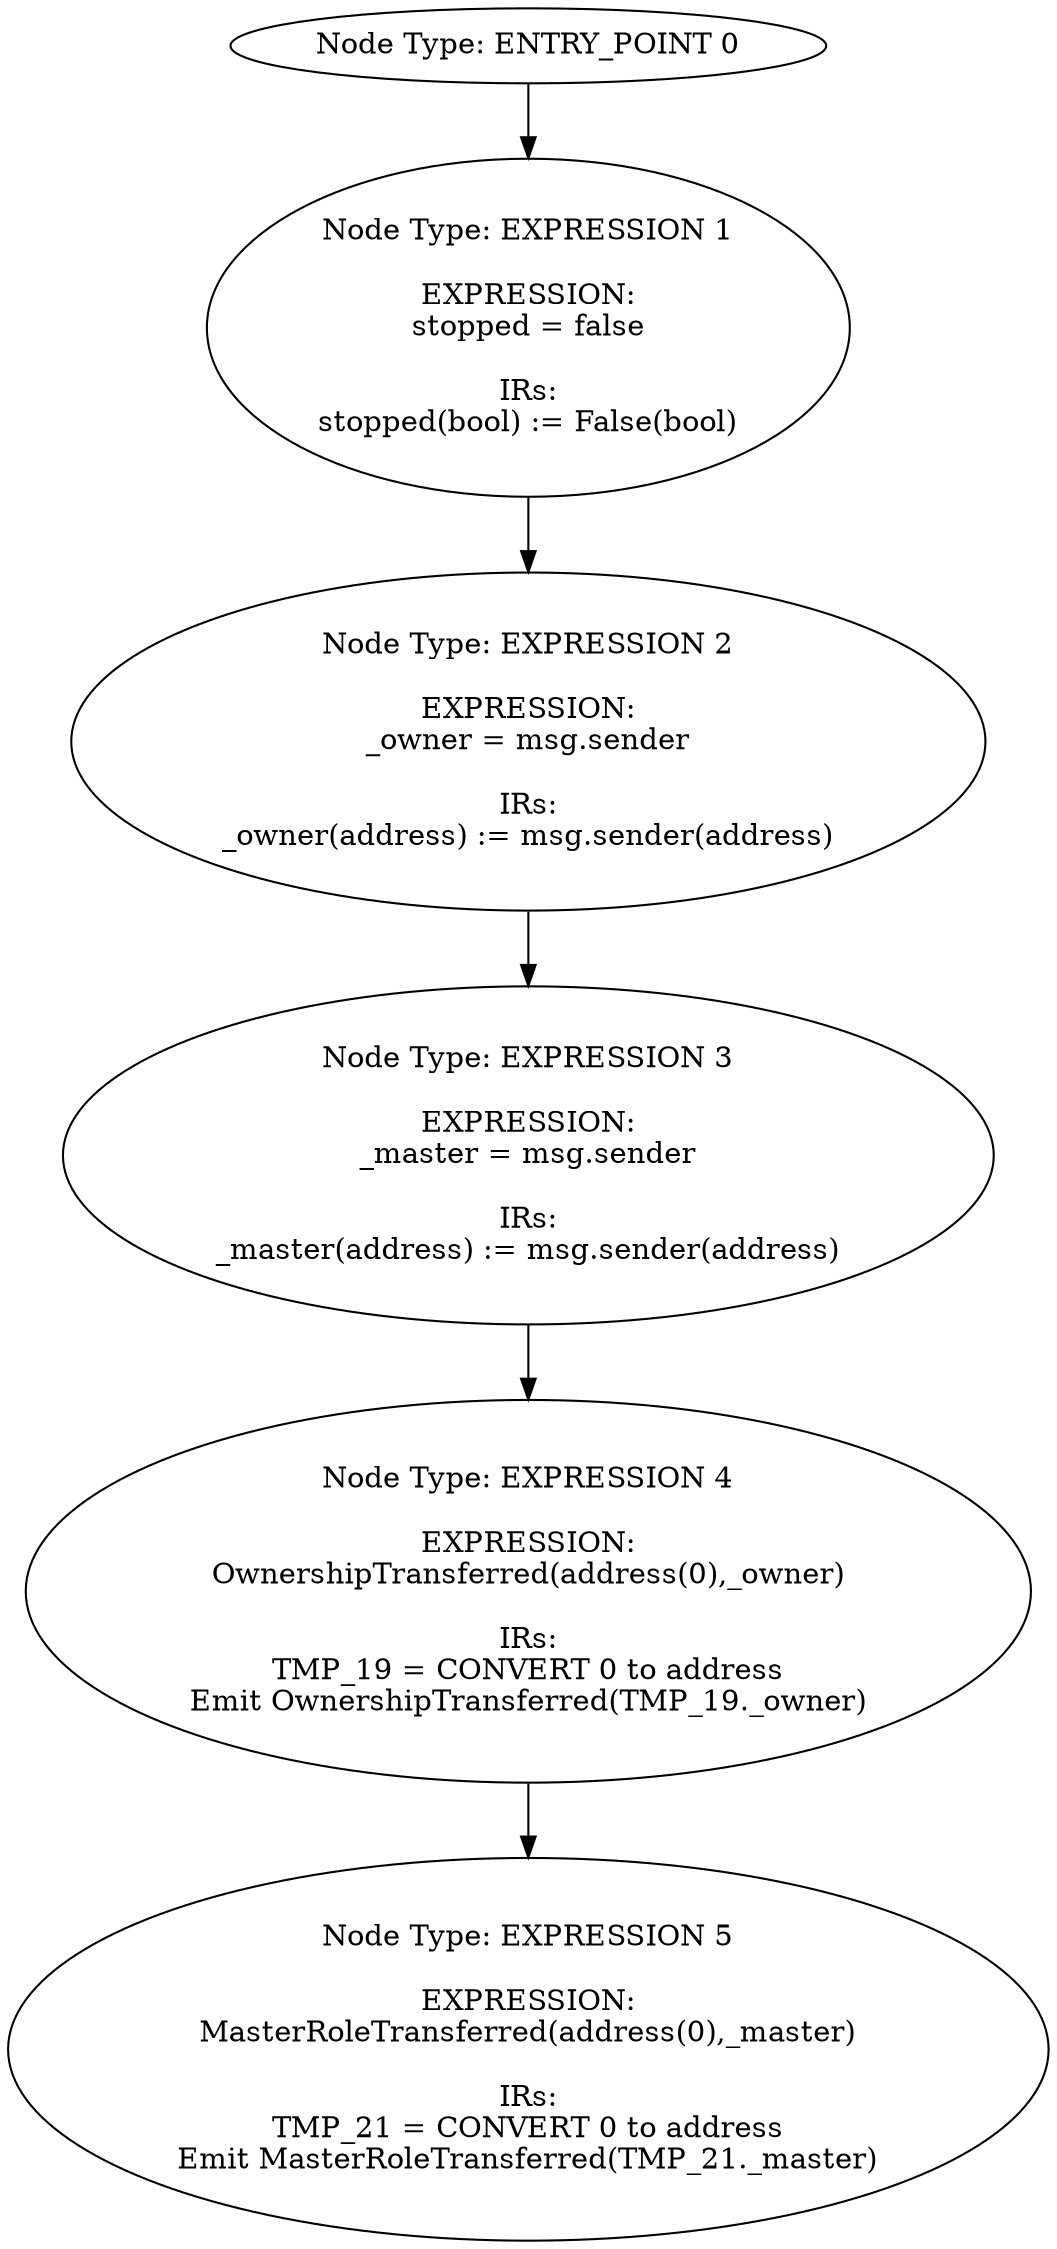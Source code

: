 digraph{
0[label="Node Type: ENTRY_POINT 0
"];
0->1;
1[label="Node Type: EXPRESSION 1

EXPRESSION:
stopped = false

IRs:
stopped(bool) := False(bool)"];
1->2;
2[label="Node Type: EXPRESSION 2

EXPRESSION:
_owner = msg.sender

IRs:
_owner(address) := msg.sender(address)"];
2->3;
3[label="Node Type: EXPRESSION 3

EXPRESSION:
_master = msg.sender

IRs:
_master(address) := msg.sender(address)"];
3->4;
4[label="Node Type: EXPRESSION 4

EXPRESSION:
OwnershipTransferred(address(0),_owner)

IRs:
TMP_19 = CONVERT 0 to address
Emit OwnershipTransferred(TMP_19._owner)"];
4->5;
5[label="Node Type: EXPRESSION 5

EXPRESSION:
MasterRoleTransferred(address(0),_master)

IRs:
TMP_21 = CONVERT 0 to address
Emit MasterRoleTransferred(TMP_21._master)"];
}
